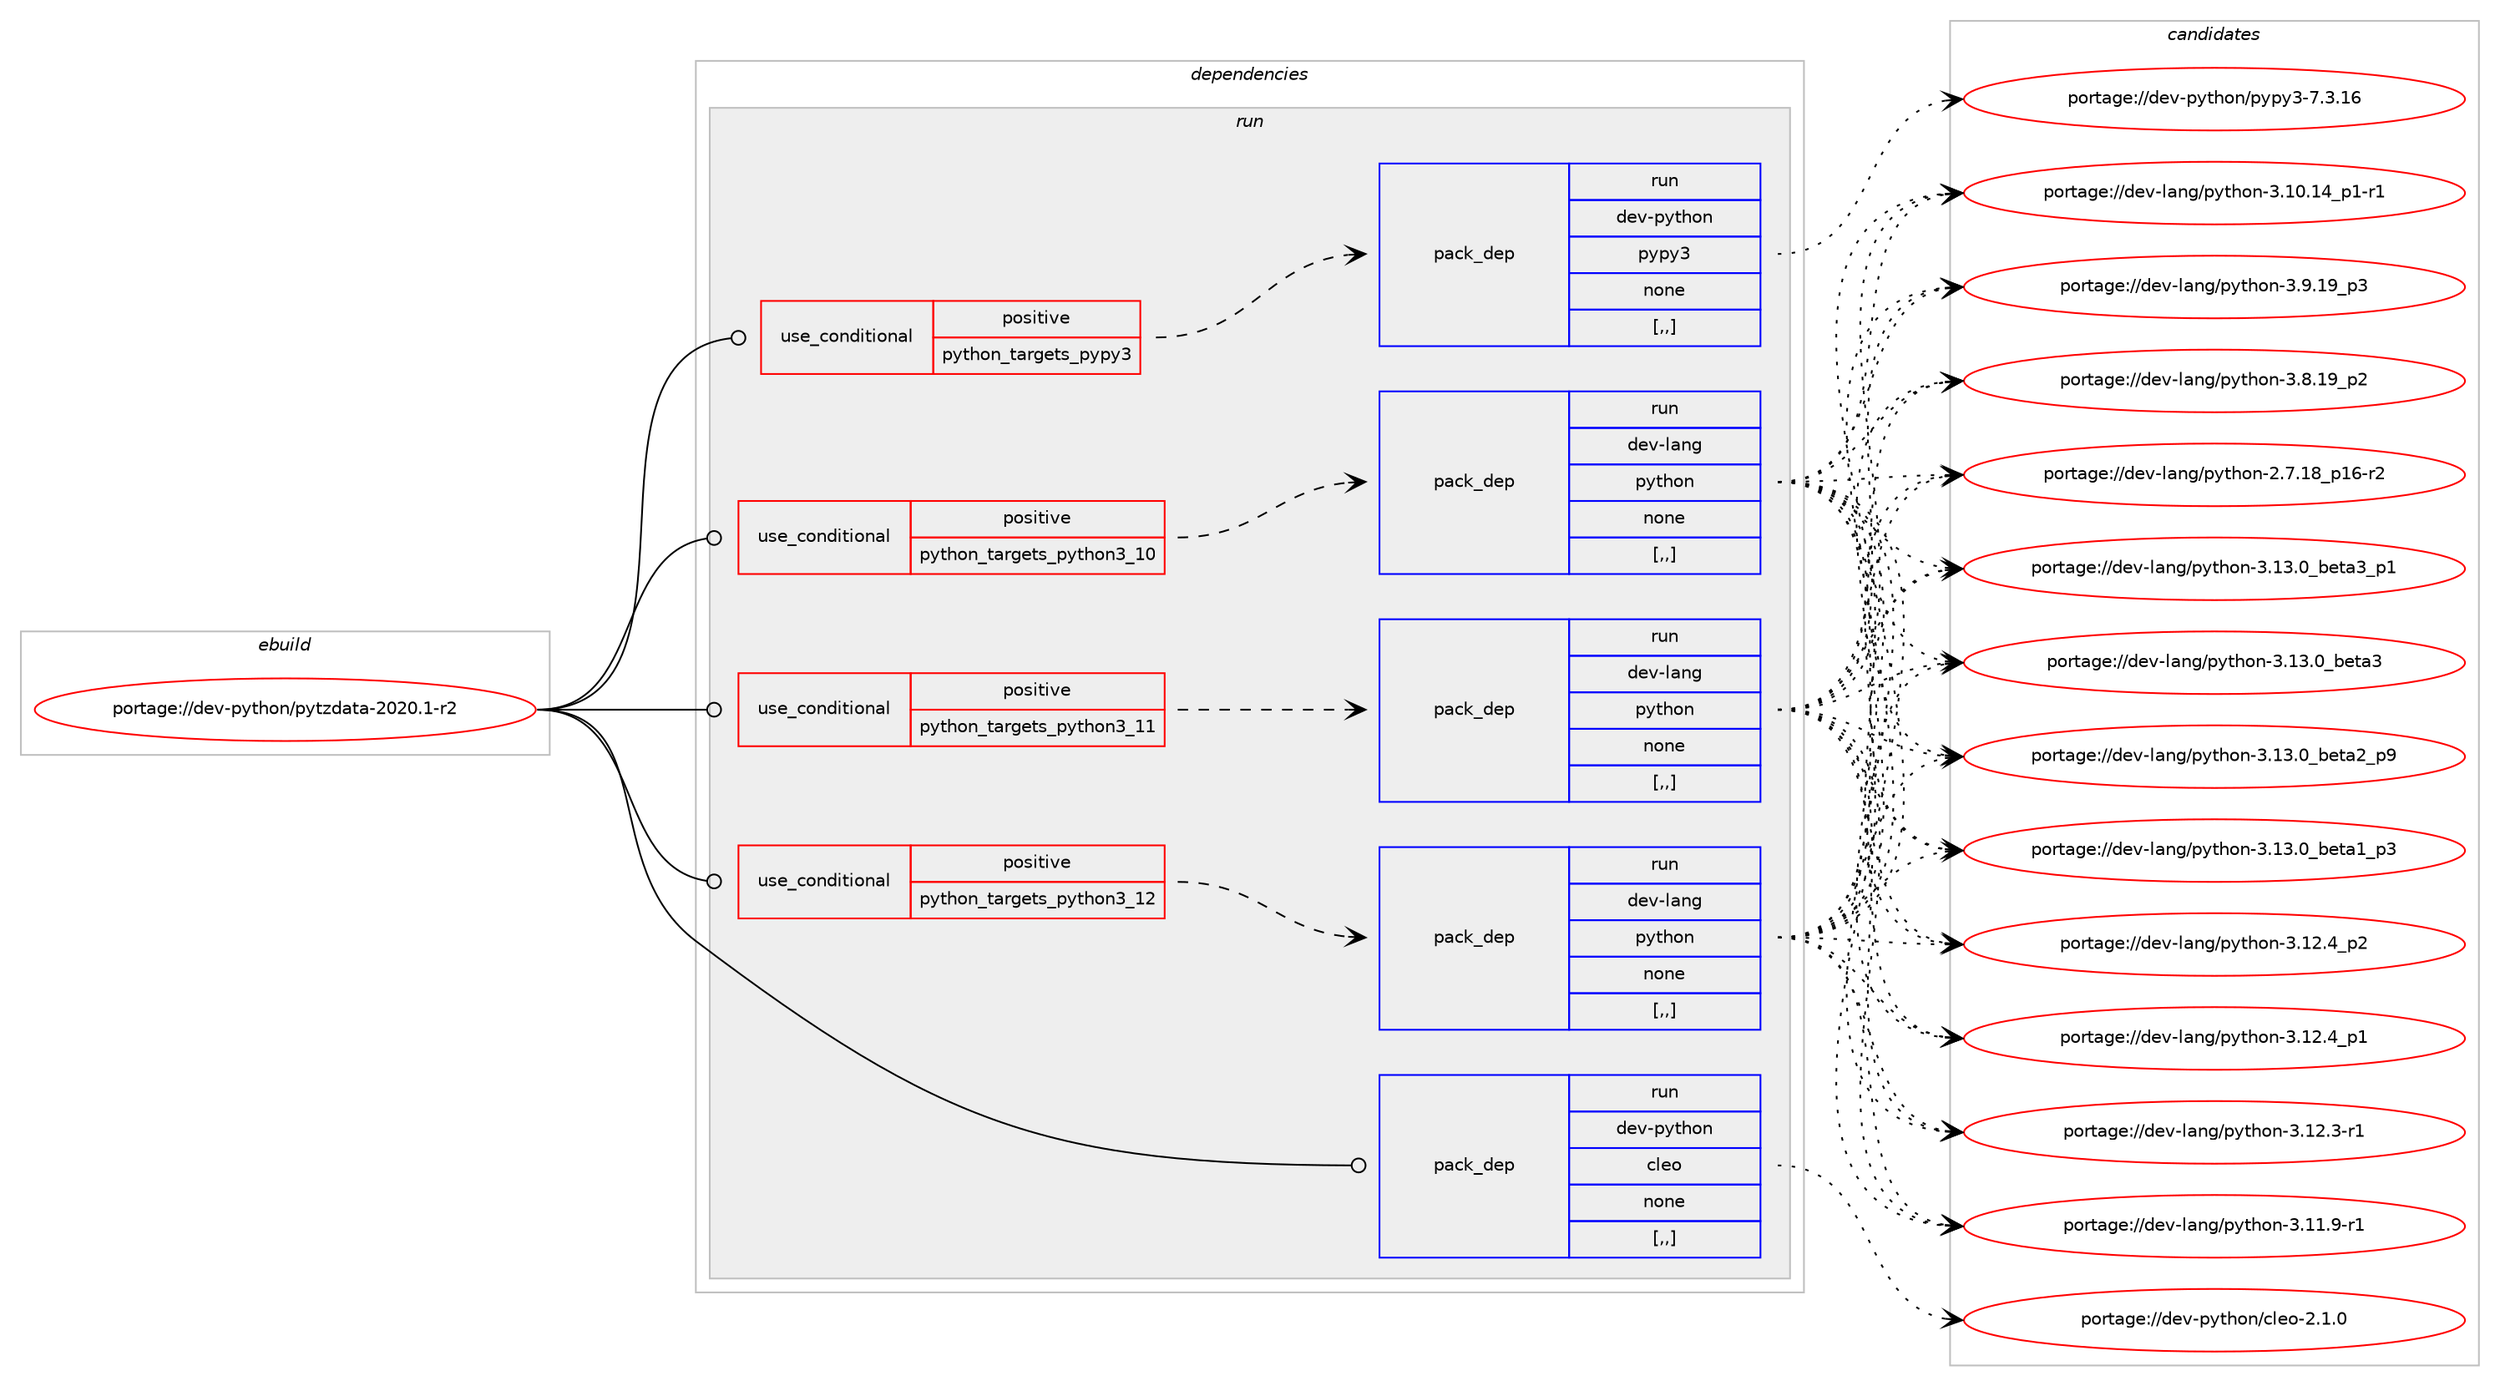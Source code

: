 digraph prolog {

# *************
# Graph options
# *************

newrank=true;
concentrate=true;
compound=true;
graph [rankdir=LR,fontname=Helvetica,fontsize=10,ranksep=1.5];#, ranksep=2.5, nodesep=0.2];
edge  [arrowhead=vee];
node  [fontname=Helvetica,fontsize=10];

# **********
# The ebuild
# **********

subgraph cluster_leftcol {
color=gray;
label=<<i>ebuild</i>>;
id [label="portage://dev-python/pytzdata-2020.1-r2", color=red, width=4, href="../dev-python/pytzdata-2020.1-r2.svg"];
}

# ****************
# The dependencies
# ****************

subgraph cluster_midcol {
color=gray;
label=<<i>dependencies</i>>;
subgraph cluster_compile {
fillcolor="#eeeeee";
style=filled;
label=<<i>compile</i>>;
}
subgraph cluster_compileandrun {
fillcolor="#eeeeee";
style=filled;
label=<<i>compile and run</i>>;
}
subgraph cluster_run {
fillcolor="#eeeeee";
style=filled;
label=<<i>run</i>>;
subgraph cond38362 {
dependency160220 [label=<<TABLE BORDER="0" CELLBORDER="1" CELLSPACING="0" CELLPADDING="4"><TR><TD ROWSPAN="3" CELLPADDING="10">use_conditional</TD></TR><TR><TD>positive</TD></TR><TR><TD>python_targets_pypy3</TD></TR></TABLE>>, shape=none, color=red];
subgraph pack120586 {
dependency160221 [label=<<TABLE BORDER="0" CELLBORDER="1" CELLSPACING="0" CELLPADDING="4" WIDTH="220"><TR><TD ROWSPAN="6" CELLPADDING="30">pack_dep</TD></TR><TR><TD WIDTH="110">run</TD></TR><TR><TD>dev-python</TD></TR><TR><TD>pypy3</TD></TR><TR><TD>none</TD></TR><TR><TD>[,,]</TD></TR></TABLE>>, shape=none, color=blue];
}
dependency160220:e -> dependency160221:w [weight=20,style="dashed",arrowhead="vee"];
}
id:e -> dependency160220:w [weight=20,style="solid",arrowhead="odot"];
subgraph cond38363 {
dependency160222 [label=<<TABLE BORDER="0" CELLBORDER="1" CELLSPACING="0" CELLPADDING="4"><TR><TD ROWSPAN="3" CELLPADDING="10">use_conditional</TD></TR><TR><TD>positive</TD></TR><TR><TD>python_targets_python3_10</TD></TR></TABLE>>, shape=none, color=red];
subgraph pack120587 {
dependency160223 [label=<<TABLE BORDER="0" CELLBORDER="1" CELLSPACING="0" CELLPADDING="4" WIDTH="220"><TR><TD ROWSPAN="6" CELLPADDING="30">pack_dep</TD></TR><TR><TD WIDTH="110">run</TD></TR><TR><TD>dev-lang</TD></TR><TR><TD>python</TD></TR><TR><TD>none</TD></TR><TR><TD>[,,]</TD></TR></TABLE>>, shape=none, color=blue];
}
dependency160222:e -> dependency160223:w [weight=20,style="dashed",arrowhead="vee"];
}
id:e -> dependency160222:w [weight=20,style="solid",arrowhead="odot"];
subgraph cond38364 {
dependency160224 [label=<<TABLE BORDER="0" CELLBORDER="1" CELLSPACING="0" CELLPADDING="4"><TR><TD ROWSPAN="3" CELLPADDING="10">use_conditional</TD></TR><TR><TD>positive</TD></TR><TR><TD>python_targets_python3_11</TD></TR></TABLE>>, shape=none, color=red];
subgraph pack120588 {
dependency160225 [label=<<TABLE BORDER="0" CELLBORDER="1" CELLSPACING="0" CELLPADDING="4" WIDTH="220"><TR><TD ROWSPAN="6" CELLPADDING="30">pack_dep</TD></TR><TR><TD WIDTH="110">run</TD></TR><TR><TD>dev-lang</TD></TR><TR><TD>python</TD></TR><TR><TD>none</TD></TR><TR><TD>[,,]</TD></TR></TABLE>>, shape=none, color=blue];
}
dependency160224:e -> dependency160225:w [weight=20,style="dashed",arrowhead="vee"];
}
id:e -> dependency160224:w [weight=20,style="solid",arrowhead="odot"];
subgraph cond38365 {
dependency160226 [label=<<TABLE BORDER="0" CELLBORDER="1" CELLSPACING="0" CELLPADDING="4"><TR><TD ROWSPAN="3" CELLPADDING="10">use_conditional</TD></TR><TR><TD>positive</TD></TR><TR><TD>python_targets_python3_12</TD></TR></TABLE>>, shape=none, color=red];
subgraph pack120589 {
dependency160227 [label=<<TABLE BORDER="0" CELLBORDER="1" CELLSPACING="0" CELLPADDING="4" WIDTH="220"><TR><TD ROWSPAN="6" CELLPADDING="30">pack_dep</TD></TR><TR><TD WIDTH="110">run</TD></TR><TR><TD>dev-lang</TD></TR><TR><TD>python</TD></TR><TR><TD>none</TD></TR><TR><TD>[,,]</TD></TR></TABLE>>, shape=none, color=blue];
}
dependency160226:e -> dependency160227:w [weight=20,style="dashed",arrowhead="vee"];
}
id:e -> dependency160226:w [weight=20,style="solid",arrowhead="odot"];
subgraph pack120590 {
dependency160228 [label=<<TABLE BORDER="0" CELLBORDER="1" CELLSPACING="0" CELLPADDING="4" WIDTH="220"><TR><TD ROWSPAN="6" CELLPADDING="30">pack_dep</TD></TR><TR><TD WIDTH="110">run</TD></TR><TR><TD>dev-python</TD></TR><TR><TD>cleo</TD></TR><TR><TD>none</TD></TR><TR><TD>[,,]</TD></TR></TABLE>>, shape=none, color=blue];
}
id:e -> dependency160228:w [weight=20,style="solid",arrowhead="odot"];
}
}

# **************
# The candidates
# **************

subgraph cluster_choices {
rank=same;
color=gray;
label=<<i>candidates</i>>;

subgraph choice120586 {
color=black;
nodesep=1;
choice10010111845112121116104111110471121211121215145554651464954 [label="portage://dev-python/pypy3-7.3.16", color=red, width=4,href="../dev-python/pypy3-7.3.16.svg"];
dependency160221:e -> choice10010111845112121116104111110471121211121215145554651464954:w [style=dotted,weight="100"];
}
subgraph choice120587 {
color=black;
nodesep=1;
choice10010111845108971101034711212111610411111045514649514648959810111697519511249 [label="portage://dev-lang/python-3.13.0_beta3_p1", color=red, width=4,href="../dev-lang/python-3.13.0_beta3_p1.svg"];
choice1001011184510897110103471121211161041111104551464951464895981011169751 [label="portage://dev-lang/python-3.13.0_beta3", color=red, width=4,href="../dev-lang/python-3.13.0_beta3.svg"];
choice10010111845108971101034711212111610411111045514649514648959810111697509511257 [label="portage://dev-lang/python-3.13.0_beta2_p9", color=red, width=4,href="../dev-lang/python-3.13.0_beta2_p9.svg"];
choice10010111845108971101034711212111610411111045514649514648959810111697499511251 [label="portage://dev-lang/python-3.13.0_beta1_p3", color=red, width=4,href="../dev-lang/python-3.13.0_beta1_p3.svg"];
choice100101118451089711010347112121116104111110455146495046529511250 [label="portage://dev-lang/python-3.12.4_p2", color=red, width=4,href="../dev-lang/python-3.12.4_p2.svg"];
choice100101118451089711010347112121116104111110455146495046529511249 [label="portage://dev-lang/python-3.12.4_p1", color=red, width=4,href="../dev-lang/python-3.12.4_p1.svg"];
choice100101118451089711010347112121116104111110455146495046514511449 [label="portage://dev-lang/python-3.12.3-r1", color=red, width=4,href="../dev-lang/python-3.12.3-r1.svg"];
choice100101118451089711010347112121116104111110455146494946574511449 [label="portage://dev-lang/python-3.11.9-r1", color=red, width=4,href="../dev-lang/python-3.11.9-r1.svg"];
choice100101118451089711010347112121116104111110455146494846495295112494511449 [label="portage://dev-lang/python-3.10.14_p1-r1", color=red, width=4,href="../dev-lang/python-3.10.14_p1-r1.svg"];
choice100101118451089711010347112121116104111110455146574649579511251 [label="portage://dev-lang/python-3.9.19_p3", color=red, width=4,href="../dev-lang/python-3.9.19_p3.svg"];
choice100101118451089711010347112121116104111110455146564649579511250 [label="portage://dev-lang/python-3.8.19_p2", color=red, width=4,href="../dev-lang/python-3.8.19_p2.svg"];
choice100101118451089711010347112121116104111110455046554649569511249544511450 [label="portage://dev-lang/python-2.7.18_p16-r2", color=red, width=4,href="../dev-lang/python-2.7.18_p16-r2.svg"];
dependency160223:e -> choice10010111845108971101034711212111610411111045514649514648959810111697519511249:w [style=dotted,weight="100"];
dependency160223:e -> choice1001011184510897110103471121211161041111104551464951464895981011169751:w [style=dotted,weight="100"];
dependency160223:e -> choice10010111845108971101034711212111610411111045514649514648959810111697509511257:w [style=dotted,weight="100"];
dependency160223:e -> choice10010111845108971101034711212111610411111045514649514648959810111697499511251:w [style=dotted,weight="100"];
dependency160223:e -> choice100101118451089711010347112121116104111110455146495046529511250:w [style=dotted,weight="100"];
dependency160223:e -> choice100101118451089711010347112121116104111110455146495046529511249:w [style=dotted,weight="100"];
dependency160223:e -> choice100101118451089711010347112121116104111110455146495046514511449:w [style=dotted,weight="100"];
dependency160223:e -> choice100101118451089711010347112121116104111110455146494946574511449:w [style=dotted,weight="100"];
dependency160223:e -> choice100101118451089711010347112121116104111110455146494846495295112494511449:w [style=dotted,weight="100"];
dependency160223:e -> choice100101118451089711010347112121116104111110455146574649579511251:w [style=dotted,weight="100"];
dependency160223:e -> choice100101118451089711010347112121116104111110455146564649579511250:w [style=dotted,weight="100"];
dependency160223:e -> choice100101118451089711010347112121116104111110455046554649569511249544511450:w [style=dotted,weight="100"];
}
subgraph choice120588 {
color=black;
nodesep=1;
choice10010111845108971101034711212111610411111045514649514648959810111697519511249 [label="portage://dev-lang/python-3.13.0_beta3_p1", color=red, width=4,href="../dev-lang/python-3.13.0_beta3_p1.svg"];
choice1001011184510897110103471121211161041111104551464951464895981011169751 [label="portage://dev-lang/python-3.13.0_beta3", color=red, width=4,href="../dev-lang/python-3.13.0_beta3.svg"];
choice10010111845108971101034711212111610411111045514649514648959810111697509511257 [label="portage://dev-lang/python-3.13.0_beta2_p9", color=red, width=4,href="../dev-lang/python-3.13.0_beta2_p9.svg"];
choice10010111845108971101034711212111610411111045514649514648959810111697499511251 [label="portage://dev-lang/python-3.13.0_beta1_p3", color=red, width=4,href="../dev-lang/python-3.13.0_beta1_p3.svg"];
choice100101118451089711010347112121116104111110455146495046529511250 [label="portage://dev-lang/python-3.12.4_p2", color=red, width=4,href="../dev-lang/python-3.12.4_p2.svg"];
choice100101118451089711010347112121116104111110455146495046529511249 [label="portage://dev-lang/python-3.12.4_p1", color=red, width=4,href="../dev-lang/python-3.12.4_p1.svg"];
choice100101118451089711010347112121116104111110455146495046514511449 [label="portage://dev-lang/python-3.12.3-r1", color=red, width=4,href="../dev-lang/python-3.12.3-r1.svg"];
choice100101118451089711010347112121116104111110455146494946574511449 [label="portage://dev-lang/python-3.11.9-r1", color=red, width=4,href="../dev-lang/python-3.11.9-r1.svg"];
choice100101118451089711010347112121116104111110455146494846495295112494511449 [label="portage://dev-lang/python-3.10.14_p1-r1", color=red, width=4,href="../dev-lang/python-3.10.14_p1-r1.svg"];
choice100101118451089711010347112121116104111110455146574649579511251 [label="portage://dev-lang/python-3.9.19_p3", color=red, width=4,href="../dev-lang/python-3.9.19_p3.svg"];
choice100101118451089711010347112121116104111110455146564649579511250 [label="portage://dev-lang/python-3.8.19_p2", color=red, width=4,href="../dev-lang/python-3.8.19_p2.svg"];
choice100101118451089711010347112121116104111110455046554649569511249544511450 [label="portage://dev-lang/python-2.7.18_p16-r2", color=red, width=4,href="../dev-lang/python-2.7.18_p16-r2.svg"];
dependency160225:e -> choice10010111845108971101034711212111610411111045514649514648959810111697519511249:w [style=dotted,weight="100"];
dependency160225:e -> choice1001011184510897110103471121211161041111104551464951464895981011169751:w [style=dotted,weight="100"];
dependency160225:e -> choice10010111845108971101034711212111610411111045514649514648959810111697509511257:w [style=dotted,weight="100"];
dependency160225:e -> choice10010111845108971101034711212111610411111045514649514648959810111697499511251:w [style=dotted,weight="100"];
dependency160225:e -> choice100101118451089711010347112121116104111110455146495046529511250:w [style=dotted,weight="100"];
dependency160225:e -> choice100101118451089711010347112121116104111110455146495046529511249:w [style=dotted,weight="100"];
dependency160225:e -> choice100101118451089711010347112121116104111110455146495046514511449:w [style=dotted,weight="100"];
dependency160225:e -> choice100101118451089711010347112121116104111110455146494946574511449:w [style=dotted,weight="100"];
dependency160225:e -> choice100101118451089711010347112121116104111110455146494846495295112494511449:w [style=dotted,weight="100"];
dependency160225:e -> choice100101118451089711010347112121116104111110455146574649579511251:w [style=dotted,weight="100"];
dependency160225:e -> choice100101118451089711010347112121116104111110455146564649579511250:w [style=dotted,weight="100"];
dependency160225:e -> choice100101118451089711010347112121116104111110455046554649569511249544511450:w [style=dotted,weight="100"];
}
subgraph choice120589 {
color=black;
nodesep=1;
choice10010111845108971101034711212111610411111045514649514648959810111697519511249 [label="portage://dev-lang/python-3.13.0_beta3_p1", color=red, width=4,href="../dev-lang/python-3.13.0_beta3_p1.svg"];
choice1001011184510897110103471121211161041111104551464951464895981011169751 [label="portage://dev-lang/python-3.13.0_beta3", color=red, width=4,href="../dev-lang/python-3.13.0_beta3.svg"];
choice10010111845108971101034711212111610411111045514649514648959810111697509511257 [label="portage://dev-lang/python-3.13.0_beta2_p9", color=red, width=4,href="../dev-lang/python-3.13.0_beta2_p9.svg"];
choice10010111845108971101034711212111610411111045514649514648959810111697499511251 [label="portage://dev-lang/python-3.13.0_beta1_p3", color=red, width=4,href="../dev-lang/python-3.13.0_beta1_p3.svg"];
choice100101118451089711010347112121116104111110455146495046529511250 [label="portage://dev-lang/python-3.12.4_p2", color=red, width=4,href="../dev-lang/python-3.12.4_p2.svg"];
choice100101118451089711010347112121116104111110455146495046529511249 [label="portage://dev-lang/python-3.12.4_p1", color=red, width=4,href="../dev-lang/python-3.12.4_p1.svg"];
choice100101118451089711010347112121116104111110455146495046514511449 [label="portage://dev-lang/python-3.12.3-r1", color=red, width=4,href="../dev-lang/python-3.12.3-r1.svg"];
choice100101118451089711010347112121116104111110455146494946574511449 [label="portage://dev-lang/python-3.11.9-r1", color=red, width=4,href="../dev-lang/python-3.11.9-r1.svg"];
choice100101118451089711010347112121116104111110455146494846495295112494511449 [label="portage://dev-lang/python-3.10.14_p1-r1", color=red, width=4,href="../dev-lang/python-3.10.14_p1-r1.svg"];
choice100101118451089711010347112121116104111110455146574649579511251 [label="portage://dev-lang/python-3.9.19_p3", color=red, width=4,href="../dev-lang/python-3.9.19_p3.svg"];
choice100101118451089711010347112121116104111110455146564649579511250 [label="portage://dev-lang/python-3.8.19_p2", color=red, width=4,href="../dev-lang/python-3.8.19_p2.svg"];
choice100101118451089711010347112121116104111110455046554649569511249544511450 [label="portage://dev-lang/python-2.7.18_p16-r2", color=red, width=4,href="../dev-lang/python-2.7.18_p16-r2.svg"];
dependency160227:e -> choice10010111845108971101034711212111610411111045514649514648959810111697519511249:w [style=dotted,weight="100"];
dependency160227:e -> choice1001011184510897110103471121211161041111104551464951464895981011169751:w [style=dotted,weight="100"];
dependency160227:e -> choice10010111845108971101034711212111610411111045514649514648959810111697509511257:w [style=dotted,weight="100"];
dependency160227:e -> choice10010111845108971101034711212111610411111045514649514648959810111697499511251:w [style=dotted,weight="100"];
dependency160227:e -> choice100101118451089711010347112121116104111110455146495046529511250:w [style=dotted,weight="100"];
dependency160227:e -> choice100101118451089711010347112121116104111110455146495046529511249:w [style=dotted,weight="100"];
dependency160227:e -> choice100101118451089711010347112121116104111110455146495046514511449:w [style=dotted,weight="100"];
dependency160227:e -> choice100101118451089711010347112121116104111110455146494946574511449:w [style=dotted,weight="100"];
dependency160227:e -> choice100101118451089711010347112121116104111110455146494846495295112494511449:w [style=dotted,weight="100"];
dependency160227:e -> choice100101118451089711010347112121116104111110455146574649579511251:w [style=dotted,weight="100"];
dependency160227:e -> choice100101118451089711010347112121116104111110455146564649579511250:w [style=dotted,weight="100"];
dependency160227:e -> choice100101118451089711010347112121116104111110455046554649569511249544511450:w [style=dotted,weight="100"];
}
subgraph choice120590 {
color=black;
nodesep=1;
choice100101118451121211161041111104799108101111455046494648 [label="portage://dev-python/cleo-2.1.0", color=red, width=4,href="../dev-python/cleo-2.1.0.svg"];
dependency160228:e -> choice100101118451121211161041111104799108101111455046494648:w [style=dotted,weight="100"];
}
}

}
